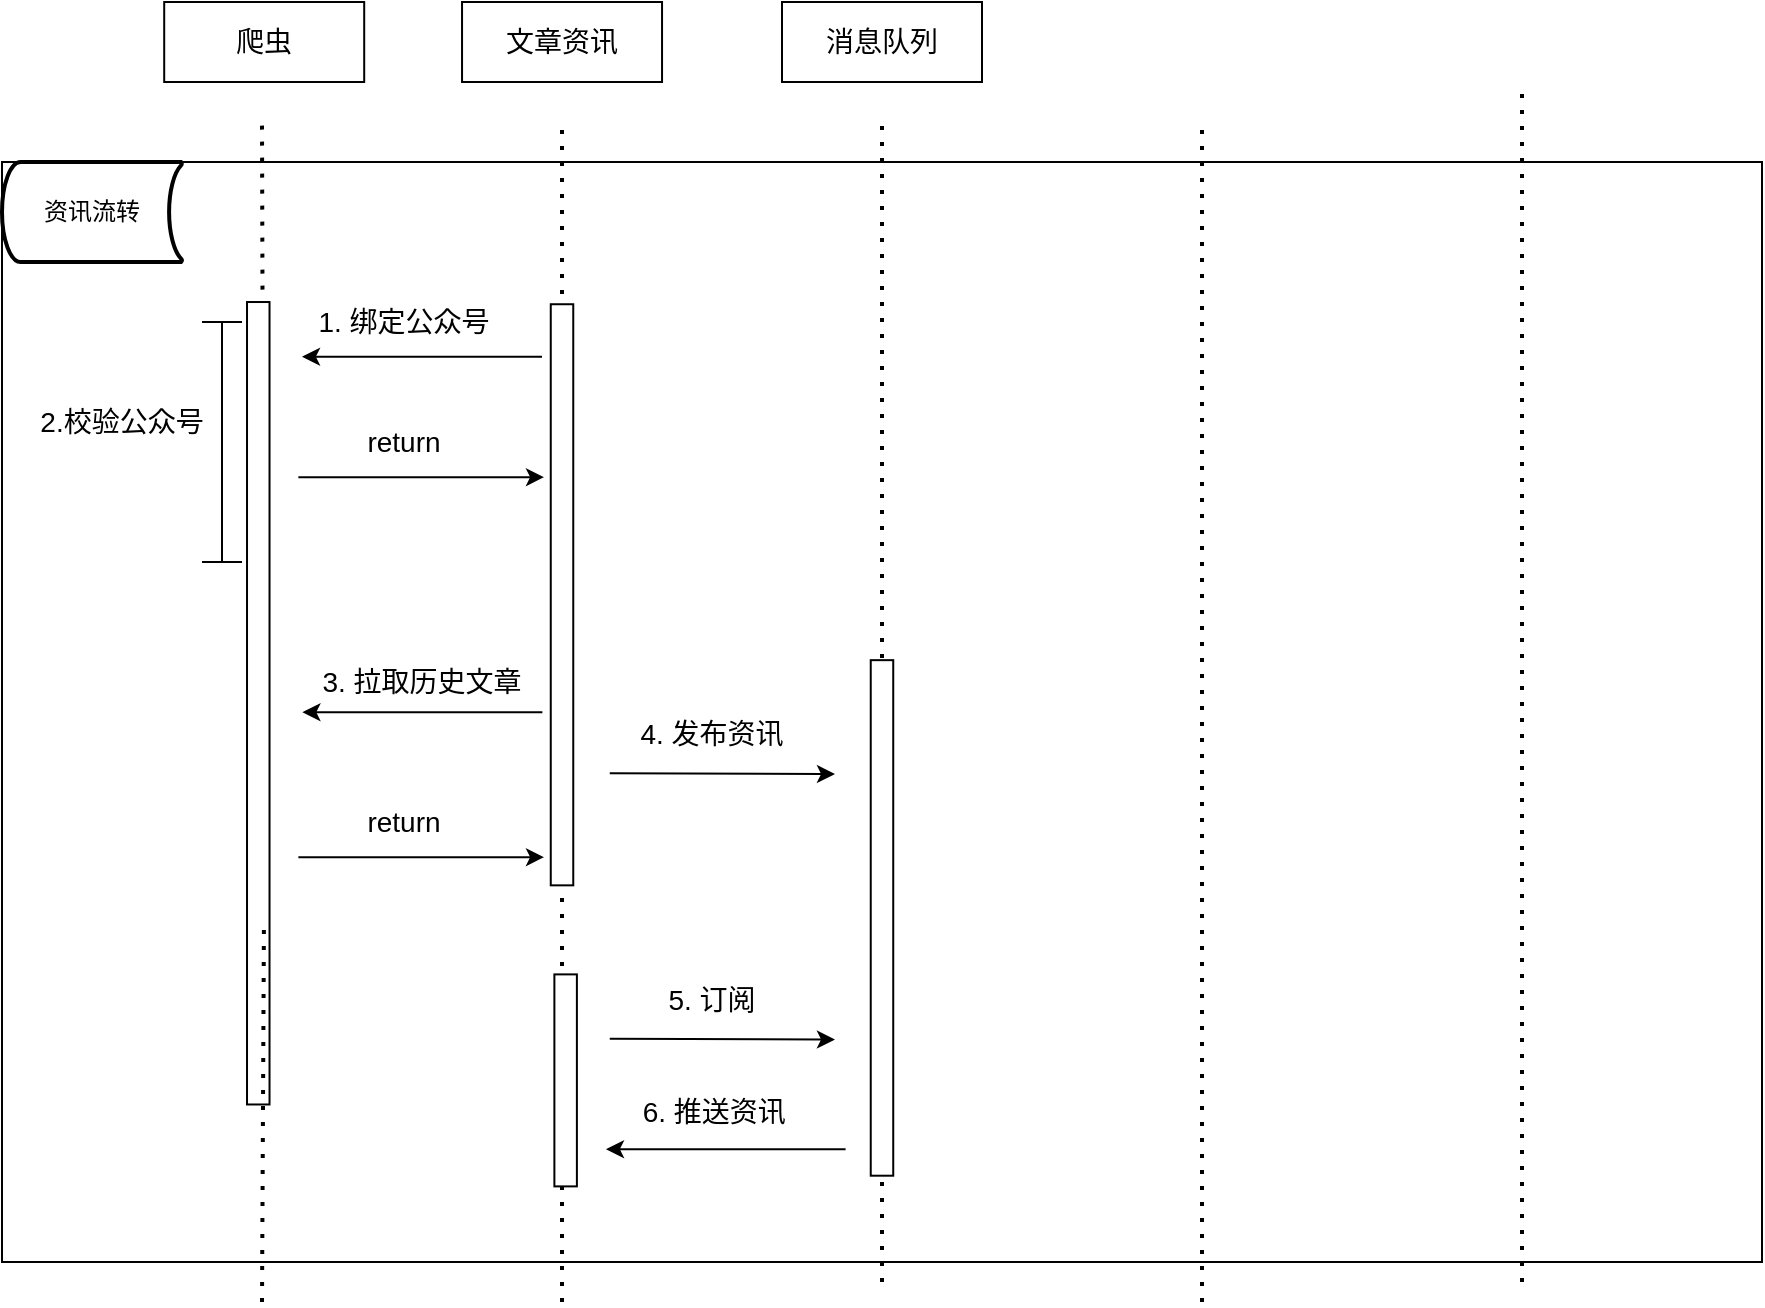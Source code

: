 <mxfile version="14.9.0" type="github">
  <diagram id="SL1lb7ijx7Cb3OfJvjon" name="Page-1">
    <mxGraphModel dx="1209" dy="562" grid="1" gridSize="10" guides="1" tooltips="1" connect="1" arrows="1" fold="1" page="1" pageScale="1" pageWidth="827" pageHeight="1169" math="0" shadow="0">
      <root>
        <mxCell id="0" />
        <mxCell id="1" parent="0" />
        <mxCell id="6-Um68GeObjWVh0zbRat-1" value="" style="rounded=0;whiteSpace=wrap;html=1;" vertex="1" parent="1">
          <mxGeometry x="160" y="160" width="880" height="550" as="geometry" />
        </mxCell>
        <mxCell id="6-Um68GeObjWVh0zbRat-2" value="资讯流转" style="strokeWidth=2;html=1;shape=mxgraph.flowchart.stored_data;whiteSpace=wrap;" vertex="1" parent="1">
          <mxGeometry x="160" y="160" width="90" height="50" as="geometry" />
        </mxCell>
        <mxCell id="6-Um68GeObjWVh0zbRat-3" value="" style="endArrow=none;dashed=1;html=1;dashPattern=1 3;strokeWidth=2;startArrow=none;" edge="1" parent="1">
          <mxGeometry width="50" height="50" relative="1" as="geometry">
            <mxPoint x="291.014" y="487.81" as="sourcePoint" />
            <mxPoint x="290" y="140" as="targetPoint" />
          </mxGeometry>
        </mxCell>
        <mxCell id="6-Um68GeObjWVh0zbRat-4" value="&lt;span style=&quot;font-size: 14px&quot;&gt;爬虫&lt;/span&gt;" style="rounded=0;whiteSpace=wrap;html=1;" vertex="1" parent="1">
          <mxGeometry x="241.1" y="80" width="100" height="40" as="geometry" />
        </mxCell>
        <mxCell id="6-Um68GeObjWVh0zbRat-5" value="&lt;span style=&quot;font-size: 14px&quot;&gt;文章资讯&lt;/span&gt;" style="rounded=0;whiteSpace=wrap;html=1;" vertex="1" parent="1">
          <mxGeometry x="390.02" y="80" width="100" height="40" as="geometry" />
        </mxCell>
        <mxCell id="6-Um68GeObjWVh0zbRat-6" value="" style="endArrow=none;dashed=1;html=1;dashPattern=1 3;strokeWidth=2;" edge="1" parent="1">
          <mxGeometry width="50" height="50" relative="1" as="geometry">
            <mxPoint x="440" y="730" as="sourcePoint" />
            <mxPoint x="440" y="140" as="targetPoint" />
          </mxGeometry>
        </mxCell>
        <mxCell id="6-Um68GeObjWVh0zbRat-7" value="" style="endArrow=none;dashed=1;html=1;dashPattern=1 3;strokeWidth=2;" edge="1" parent="1">
          <mxGeometry width="50" height="50" relative="1" as="geometry">
            <mxPoint x="600" y="720" as="sourcePoint" />
            <mxPoint x="600" y="140" as="targetPoint" />
          </mxGeometry>
        </mxCell>
        <mxCell id="6-Um68GeObjWVh0zbRat-8" value="" style="endArrow=none;dashed=1;html=1;dashPattern=1 3;strokeWidth=2;" edge="1" parent="1">
          <mxGeometry width="50" height="50" relative="1" as="geometry">
            <mxPoint x="760" y="730" as="sourcePoint" />
            <mxPoint x="760" y="140" as="targetPoint" />
          </mxGeometry>
        </mxCell>
        <mxCell id="6-Um68GeObjWVh0zbRat-9" value="&lt;span style=&quot;font-size: 14px&quot;&gt;消息队列&lt;/span&gt;" style="rounded=0;whiteSpace=wrap;html=1;" vertex="1" parent="1">
          <mxGeometry x="550" y="80" width="100" height="40" as="geometry" />
        </mxCell>
        <mxCell id="6-Um68GeObjWVh0zbRat-10" value="" style="endArrow=none;dashed=1;html=1;dashPattern=1 3;strokeWidth=2;entryX=0.5;entryY=1;entryDx=0;entryDy=0;" edge="1" parent="1">
          <mxGeometry width="50" height="50" relative="1" as="geometry">
            <mxPoint x="920" y="720" as="sourcePoint" />
            <mxPoint x="920" y="120" as="targetPoint" />
          </mxGeometry>
        </mxCell>
        <mxCell id="6-Um68GeObjWVh0zbRat-11" value="" style="rounded=0;whiteSpace=wrap;html=1;rotation=-90;" vertex="1" parent="1">
          <mxGeometry x="87.52" y="425" width="401.23" height="11.25" as="geometry" />
        </mxCell>
        <mxCell id="6-Um68GeObjWVh0zbRat-12" value="" style="endArrow=classic;html=1;" edge="1" parent="1">
          <mxGeometry width="50" height="50" relative="1" as="geometry">
            <mxPoint x="430" y="257.33" as="sourcePoint" />
            <mxPoint x="310" y="257.33" as="targetPoint" />
          </mxGeometry>
        </mxCell>
        <mxCell id="6-Um68GeObjWVh0zbRat-13" value="" style="rounded=0;whiteSpace=wrap;html=1;rotation=-90;" vertex="1" parent="1">
          <mxGeometry x="294.73" y="370.77" width="290.55" height="11.25" as="geometry" />
        </mxCell>
        <mxCell id="6-Um68GeObjWVh0zbRat-14" value="&lt;font style=&quot;font-size: 14px&quot;&gt;4. 发布资讯&lt;/font&gt;" style="text;html=1;strokeColor=none;fillColor=none;align=center;verticalAlign=middle;whiteSpace=wrap;rounded=0;" vertex="1" parent="1">
          <mxGeometry x="445.28" y="436.25" width="140" height="20" as="geometry" />
        </mxCell>
        <mxCell id="6-Um68GeObjWVh0zbRat-15" value="" style="endArrow=classic;html=1;" edge="1" parent="1">
          <mxGeometry width="50" height="50" relative="1" as="geometry">
            <mxPoint x="463.87" y="465.62" as="sourcePoint" />
            <mxPoint x="576.49" y="466" as="targetPoint" />
          </mxGeometry>
        </mxCell>
        <mxCell id="6-Um68GeObjWVh0zbRat-16" value="" style="rounded=0;whiteSpace=wrap;html=1;rotation=-90;" vertex="1" parent="1">
          <mxGeometry x="471.11" y="532.34" width="257.77" height="11.25" as="geometry" />
        </mxCell>
        <mxCell id="6-Um68GeObjWVh0zbRat-18" value="" style="endArrow=none;dashed=1;html=1;dashPattern=1 3;strokeWidth=2;" edge="1" parent="1">
          <mxGeometry width="50" height="50" relative="1" as="geometry">
            <mxPoint x="290" y="730" as="sourcePoint" />
            <mxPoint x="290.953" y="543.44" as="targetPoint" />
          </mxGeometry>
        </mxCell>
        <mxCell id="6-Um68GeObjWVh0zbRat-19" value="" style="rounded=0;whiteSpace=wrap;html=1;rotation=-90;" vertex="1" parent="1">
          <mxGeometry x="388.82" y="613.57" width="106" height="11.25" as="geometry" />
        </mxCell>
        <mxCell id="6-Um68GeObjWVh0zbRat-20" value="&lt;font style=&quot;font-size: 14px&quot;&gt;6. 推送资讯&amp;nbsp;&amp;nbsp;&lt;/font&gt;" style="text;html=1;strokeColor=none;fillColor=none;align=center;verticalAlign=middle;whiteSpace=wrap;rounded=0;" vertex="1" parent="1">
          <mxGeometry x="455.09" y="624.82" width="130.19" height="20" as="geometry" />
        </mxCell>
        <mxCell id="6-Um68GeObjWVh0zbRat-21" value="&lt;font style=&quot;font-size: 14px&quot;&gt;1. 绑定公众号&lt;/font&gt;" style="text;html=1;strokeColor=none;fillColor=none;align=center;verticalAlign=middle;whiteSpace=wrap;rounded=0;" vertex="1" parent="1">
          <mxGeometry x="291" y="230" width="140" height="20" as="geometry" />
        </mxCell>
        <mxCell id="6-Um68GeObjWVh0zbRat-22" value="" style="endArrow=classic;html=1;" edge="1" parent="1">
          <mxGeometry width="50" height="50" relative="1" as="geometry">
            <mxPoint x="581.8" y="653.57" as="sourcePoint" />
            <mxPoint x="461.99" y="653.57" as="targetPoint" />
          </mxGeometry>
        </mxCell>
        <mxCell id="6-Um68GeObjWVh0zbRat-25" value="" style="endArrow=classic;html=1;" edge="1" parent="1">
          <mxGeometry width="50" height="50" relative="1" as="geometry">
            <mxPoint x="430.19" y="435.13" as="sourcePoint" />
            <mxPoint x="310.19" y="435.13" as="targetPoint" />
          </mxGeometry>
        </mxCell>
        <mxCell id="6-Um68GeObjWVh0zbRat-26" value="&lt;font style=&quot;font-size: 14px&quot;&gt;3. 拉取历史文章&lt;/font&gt;" style="text;html=1;strokeColor=none;fillColor=none;align=center;verticalAlign=middle;whiteSpace=wrap;rounded=0;" vertex="1" parent="1">
          <mxGeometry x="300.19" y="410" width="140" height="20" as="geometry" />
        </mxCell>
        <mxCell id="6-Um68GeObjWVh0zbRat-27" value="" style="endArrow=classic;html=1;" edge="1" parent="1">
          <mxGeometry width="50" height="50" relative="1" as="geometry">
            <mxPoint x="308.19" y="317.57" as="sourcePoint" />
            <mxPoint x="431.0" y="317.57" as="targetPoint" />
          </mxGeometry>
        </mxCell>
        <mxCell id="6-Um68GeObjWVh0zbRat-28" value="&lt;span style=&quot;font-size: 14px&quot;&gt;return&lt;/span&gt;" style="text;html=1;strokeColor=none;fillColor=none;align=center;verticalAlign=middle;whiteSpace=wrap;rounded=0;" vertex="1" parent="1">
          <mxGeometry x="291" y="290" width="140" height="20" as="geometry" />
        </mxCell>
        <mxCell id="6-Um68GeObjWVh0zbRat-29" value="" style="endArrow=classic;html=1;" edge="1" parent="1">
          <mxGeometry width="50" height="50" relative="1" as="geometry">
            <mxPoint x="308.19" y="507.57" as="sourcePoint" />
            <mxPoint x="431" y="507.57" as="targetPoint" />
          </mxGeometry>
        </mxCell>
        <mxCell id="6-Um68GeObjWVh0zbRat-30" value="&lt;span style=&quot;font-size: 14px&quot;&gt;return&lt;/span&gt;" style="text;html=1;strokeColor=none;fillColor=none;align=center;verticalAlign=middle;whiteSpace=wrap;rounded=0;" vertex="1" parent="1">
          <mxGeometry x="291" y="480" width="140" height="20" as="geometry" />
        </mxCell>
        <mxCell id="6-Um68GeObjWVh0zbRat-32" value="" style="shape=crossbar;whiteSpace=wrap;html=1;rounded=1;direction=south;" vertex="1" parent="1">
          <mxGeometry x="260" y="240" width="20" height="120" as="geometry" />
        </mxCell>
        <mxCell id="6-Um68GeObjWVh0zbRat-33" value="&lt;font style=&quot;font-size: 14px&quot;&gt;2.校验公众号&lt;/font&gt;" style="text;html=1;strokeColor=none;fillColor=none;align=center;verticalAlign=middle;whiteSpace=wrap;rounded=0;" vertex="1" parent="1">
          <mxGeometry x="170" y="280" width="100" height="20" as="geometry" />
        </mxCell>
        <mxCell id="6-Um68GeObjWVh0zbRat-34" value="&lt;font style=&quot;font-size: 14px&quot;&gt;5. 订阅&lt;/font&gt;" style="text;html=1;strokeColor=none;fillColor=none;align=center;verticalAlign=middle;whiteSpace=wrap;rounded=0;" vertex="1" parent="1">
          <mxGeometry x="445.28" y="569" width="140" height="20" as="geometry" />
        </mxCell>
        <mxCell id="6-Um68GeObjWVh0zbRat-35" value="" style="endArrow=classic;html=1;" edge="1" parent="1">
          <mxGeometry width="50" height="50" relative="1" as="geometry">
            <mxPoint x="463.87" y="598.37" as="sourcePoint" />
            <mxPoint x="576.49" y="598.75" as="targetPoint" />
          </mxGeometry>
        </mxCell>
      </root>
    </mxGraphModel>
  </diagram>
</mxfile>
